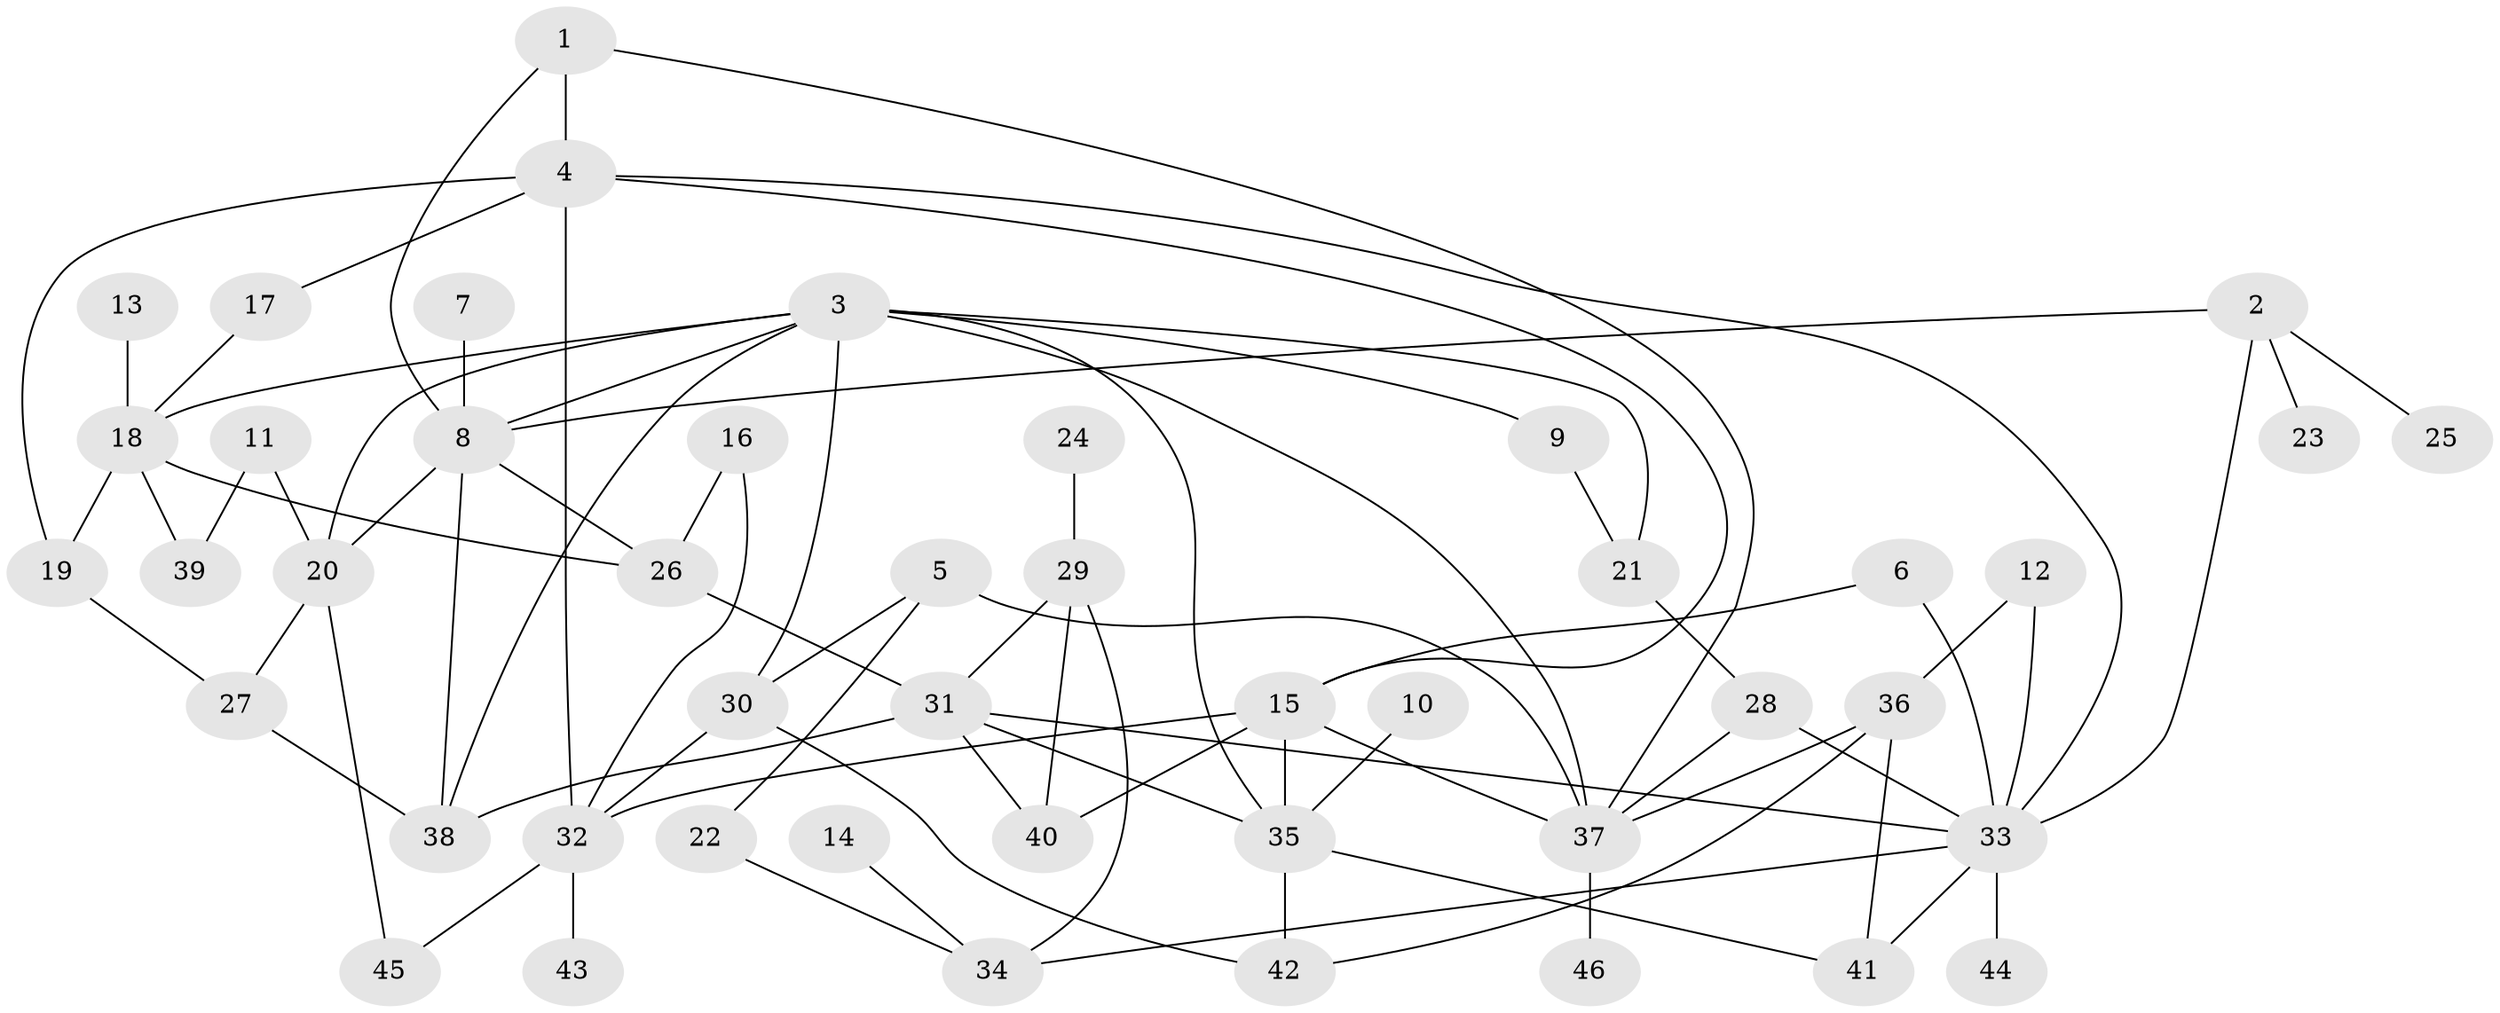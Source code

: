 // original degree distribution, {5: 0.05434782608695652, 8: 0.010869565217391304, 7: 0.021739130434782608, 4: 0.16304347826086957, 1: 0.20652173913043478, 6: 0.03260869565217391, 2: 0.33695652173913043, 3: 0.17391304347826086}
// Generated by graph-tools (version 1.1) at 2025/25/03/09/25 03:25:35]
// undirected, 46 vertices, 78 edges
graph export_dot {
graph [start="1"]
  node [color=gray90,style=filled];
  1;
  2;
  3;
  4;
  5;
  6;
  7;
  8;
  9;
  10;
  11;
  12;
  13;
  14;
  15;
  16;
  17;
  18;
  19;
  20;
  21;
  22;
  23;
  24;
  25;
  26;
  27;
  28;
  29;
  30;
  31;
  32;
  33;
  34;
  35;
  36;
  37;
  38;
  39;
  40;
  41;
  42;
  43;
  44;
  45;
  46;
  1 -- 4 [weight=1.0];
  1 -- 8 [weight=1.0];
  1 -- 37 [weight=1.0];
  2 -- 8 [weight=1.0];
  2 -- 23 [weight=1.0];
  2 -- 25 [weight=1.0];
  2 -- 33 [weight=1.0];
  3 -- 8 [weight=1.0];
  3 -- 9 [weight=1.0];
  3 -- 18 [weight=1.0];
  3 -- 20 [weight=1.0];
  3 -- 21 [weight=1.0];
  3 -- 30 [weight=2.0];
  3 -- 35 [weight=1.0];
  3 -- 37 [weight=2.0];
  3 -- 38 [weight=1.0];
  4 -- 15 [weight=1.0];
  4 -- 17 [weight=1.0];
  4 -- 19 [weight=1.0];
  4 -- 32 [weight=1.0];
  4 -- 33 [weight=1.0];
  5 -- 22 [weight=1.0];
  5 -- 30 [weight=1.0];
  5 -- 37 [weight=1.0];
  6 -- 15 [weight=1.0];
  6 -- 33 [weight=1.0];
  7 -- 8 [weight=1.0];
  8 -- 20 [weight=1.0];
  8 -- 26 [weight=1.0];
  8 -- 38 [weight=1.0];
  9 -- 21 [weight=1.0];
  10 -- 35 [weight=1.0];
  11 -- 20 [weight=1.0];
  11 -- 39 [weight=1.0];
  12 -- 33 [weight=1.0];
  12 -- 36 [weight=1.0];
  13 -- 18 [weight=1.0];
  14 -- 34 [weight=1.0];
  15 -- 32 [weight=1.0];
  15 -- 35 [weight=1.0];
  15 -- 37 [weight=1.0];
  15 -- 40 [weight=1.0];
  16 -- 26 [weight=1.0];
  16 -- 32 [weight=1.0];
  17 -- 18 [weight=1.0];
  18 -- 19 [weight=1.0];
  18 -- 26 [weight=1.0];
  18 -- 39 [weight=1.0];
  19 -- 27 [weight=1.0];
  20 -- 27 [weight=1.0];
  20 -- 45 [weight=1.0];
  21 -- 28 [weight=1.0];
  22 -- 34 [weight=1.0];
  24 -- 29 [weight=1.0];
  26 -- 31 [weight=1.0];
  27 -- 38 [weight=1.0];
  28 -- 33 [weight=1.0];
  28 -- 37 [weight=1.0];
  29 -- 31 [weight=1.0];
  29 -- 34 [weight=1.0];
  29 -- 40 [weight=1.0];
  30 -- 32 [weight=1.0];
  30 -- 42 [weight=1.0];
  31 -- 33 [weight=1.0];
  31 -- 35 [weight=1.0];
  31 -- 38 [weight=1.0];
  31 -- 40 [weight=1.0];
  32 -- 43 [weight=1.0];
  32 -- 45 [weight=1.0];
  33 -- 34 [weight=1.0];
  33 -- 41 [weight=1.0];
  33 -- 44 [weight=2.0];
  35 -- 41 [weight=1.0];
  35 -- 42 [weight=1.0];
  36 -- 37 [weight=1.0];
  36 -- 41 [weight=1.0];
  36 -- 42 [weight=1.0];
  37 -- 46 [weight=1.0];
}
